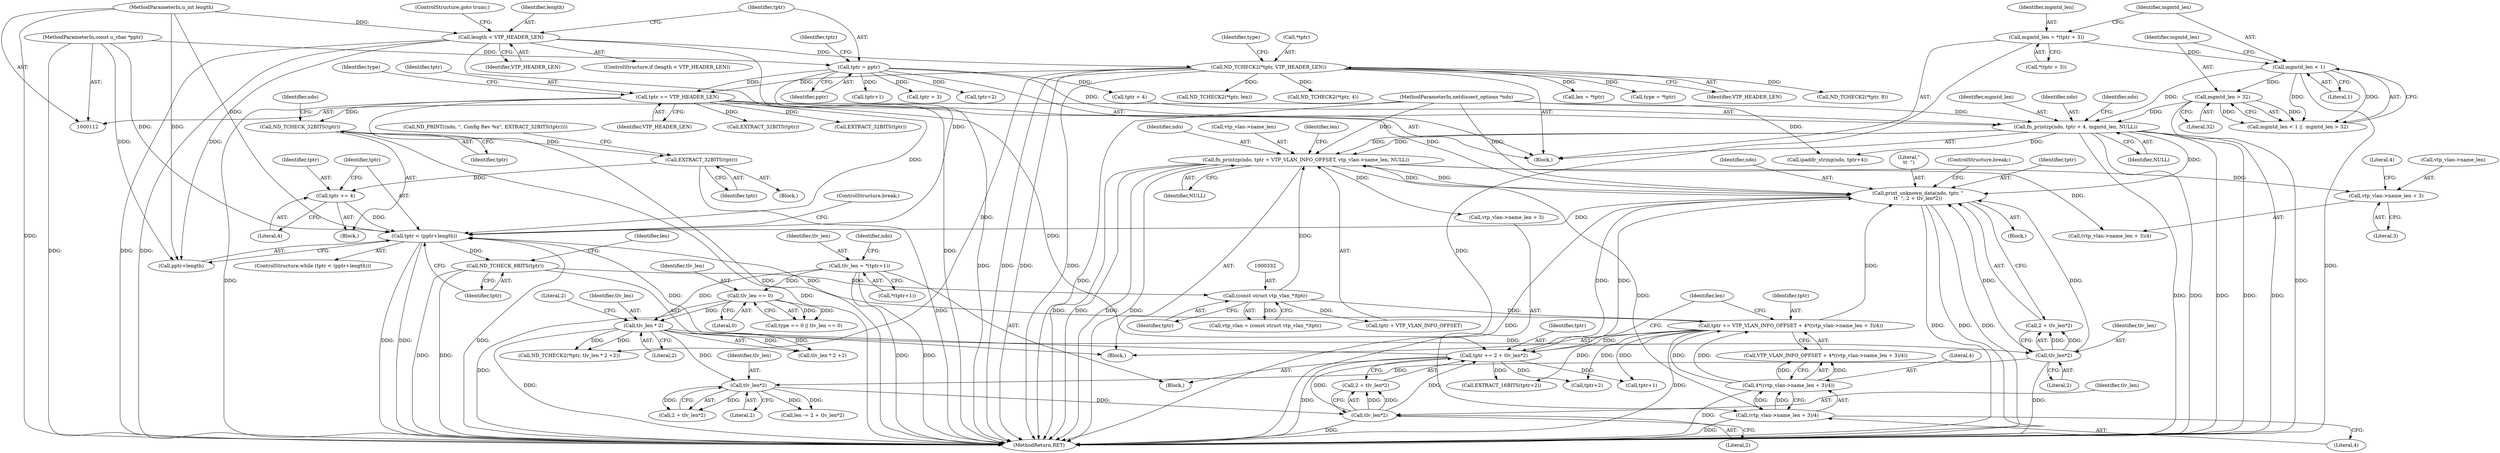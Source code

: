 digraph "0_tcpdump_ae83295915d08a854de27a88efac5dd7353e6d3f@pointer" {
"1000389" [label="(Call,vtp_vlan->name_len + 3)"];
"1000373" [label="(Call,fn_printzp(ndo, tptr + VTP_VLAN_INFO_OFFSET, vtp_vlan->name_len, NULL))"];
"1000533" [label="(Call,print_unknown_data(ndo, tptr, \"\n\t\t  \", 2 + tlv_len*2))"];
"1000192" [label="(Call,fn_printzp(ndo, tptr + 4, mgmtd_len, NULL))"];
"1000113" [label="(MethodParameterIn,netdissect_options *ndo)"];
"1000129" [label="(Call,tptr = pptr)"];
"1000114" [label="(MethodParameterIn,const u_char *pptr)"];
"1000181" [label="(Call,mgmtd_len > 32)"];
"1000178" [label="(Call,mgmtd_len < 1)"];
"1000170" [label="(Call,mgmtd_len = *(tptr + 3))"];
"1000213" [label="(Call,tptr += VTP_HEADER_LEN)"];
"1000132" [label="(Call,ND_TCHECK2(*tptr, VTP_HEADER_LEN))"];
"1000125" [label="(Call,length < VTP_HEADER_LEN)"];
"1000115" [label="(MethodParameterIn,u_int length)"];
"1000395" [label="(Call,tptr += VTP_VLAN_INFO_OFFSET + 4*((vtp_vlan->name_len + 3)/4))"];
"1000399" [label="(Call,4*((vtp_vlan->name_len + 3)/4))"];
"1000401" [label="(Call,(vtp_vlan->name_len + 3)/4)"];
"1000331" [label="(Call,(const struct vtp_vlan_*)tptr)"];
"1000314" [label="(Call,ND_TCHECK_8BITS(tptr))"];
"1000308" [label="(Call,tptr < (pptr+length))"];
"1000304" [label="(Call,tptr += 4)"];
"1000302" [label="(Call,EXTRACT_32BITS(tptr))"];
"1000295" [label="(Call,ND_TCHECK_32BITS(tptr))"];
"1000550" [label="(Call,tptr += 2 + tlv_len*2)"];
"1000554" [label="(Call,tlv_len*2)"];
"1000547" [label="(Call,tlv_len*2)"];
"1000539" [label="(Call,tlv_len*2)"];
"1000448" [label="(Call,tlv_len * 2)"];
"1000439" [label="(Call,tlv_len == 0)"];
"1000417" [label="(Call,tlv_len = *(tptr+1))"];
"1000305" [label="(Identifier,tptr)"];
"1000177" [label="(Call,mgmtd_len < 1 ||  mgmtd_len > 32)"];
"1000448" [label="(Call,tlv_len * 2)"];
"1000316" [label="(Call,len = *tptr)"];
"1000215" [label="(Identifier,VTP_HEADER_LEN)"];
"1000333" [label="(Identifier,tptr)"];
"1000230" [label="(Call,EXTRACT_32BITS(tptr))"];
"1000114" [label="(MethodParameterIn,const u_char *pptr)"];
"1000295" [label="(Call,ND_TCHECK_32BITS(tptr))"];
"1000308" [label="(Call,tptr < (pptr+length))"];
"1000375" [label="(Call,tptr + VTP_VLAN_INFO_OFFSET)"];
"1000534" [label="(Identifier,ndo)"];
"1000116" [label="(Block,)"];
"1000454" [label="(Call,EXTRACT_16BITS(tptr+2))"];
"1000400" [label="(Literal,4)"];
"1000556" [label="(Literal,2)"];
"1000171" [label="(Identifier,mgmtd_len)"];
"1000541" [label="(Literal,2)"];
"1000395" [label="(Call,tptr += VTP_VLAN_INFO_OFFSET + 4*((vtp_vlan->name_len + 3)/4))"];
"1000131" [label="(Identifier,pptr)"];
"1000217" [label="(Identifier,type)"];
"1000460" [label="(Block,)"];
"1000402" [label="(Call,vtp_vlan->name_len + 3)"];
"1000172" [label="(Call,*(tptr + 3))"];
"1000304" [label="(Call,tptr += 4)"];
"1000232" [label="(Call,ipaddr_string(ndo, tptr+4))"];
"1000193" [label="(Identifier,ndo)"];
"1000552" [label="(Call,2 + tlv_len*2)"];
"1000536" [label="(Literal,\"\n\t\t  \")"];
"1000180" [label="(Literal,1)"];
"1000549" [label="(Literal,2)"];
"1000378" [label="(Call,vtp_vlan->name_len)"];
"1000543" [label="(Call,len -= 2 + tlv_len*2)"];
"1000455" [label="(Call,tptr+2)"];
"1000413" [label="(Call,type = *tptr)"];
"1000389" [label="(Call,vtp_vlan->name_len + 3)"];
"1000396" [label="(Identifier,tptr)"];
"1000420" [label="(Call,tptr+1)"];
"1000383" [label="(Identifier,len)"];
"1000113" [label="(MethodParameterIn,netdissect_options *ndo)"];
"1000329" [label="(Call,vtp_vlan = (const struct vtp_vlan_*)tptr)"];
"1000135" [label="(Identifier,VTP_HEADER_LEN)"];
"1000542" [label="(ControlStructure,break;)"];
"1000540" [label="(Identifier,tlv_len)"];
"1000183" [label="(Literal,32)"];
"1000303" [label="(Identifier,tptr)"];
"1000299" [label="(Identifier,ndo)"];
"1000192" [label="(Call,fn_printzp(ndo, tptr + 4, mgmtd_len, NULL))"];
"1000314" [label="(Call,ND_TCHECK_8BITS(tptr))"];
"1000390" [label="(Call,vtp_vlan->name_len)"];
"1000388" [label="(Call,(vtp_vlan->name_len + 3)/4)"];
"1000548" [label="(Identifier,tlv_len)"];
"1000317" [label="(Identifier,len)"];
"1000139" [label="(Call,tptr+1)"];
"1000310" [label="(Call,pptr+length)"];
"1000315" [label="(Identifier,tptr)"];
"1000173" [label="(Call,tptr + 3)"];
"1000115" [label="(MethodParameterIn,u_int length)"];
"1000554" [label="(Call,tlv_len*2)"];
"1000296" [label="(Identifier,tptr)"];
"1000451" [label="(Literal,2)"];
"1000425" [label="(Identifier,ndo)"];
"1000393" [label="(Literal,3)"];
"1000128" [label="(ControlStructure,goto trunc;)"];
"1000182" [label="(Identifier,mgmtd_len)"];
"1000381" [label="(Identifier,NULL)"];
"1000214" [label="(Identifier,tptr)"];
"1000557" [label="(ControlStructure,break;)"];
"1000309" [label="(Identifier,tptr)"];
"1000194" [label="(Call,tptr + 4)"];
"1000130" [label="(Identifier,tptr)"];
"1000129" [label="(Call,tptr = pptr)"];
"1000407" [label="(Literal,4)"];
"1000551" [label="(Identifier,tptr)"];
"1000535" [label="(Identifier,tptr)"];
"1000397" [label="(Call,VTP_VLAN_INFO_OFFSET + 4*((vtp_vlan->name_len + 3)/4))"];
"1000539" [label="(Call,tlv_len*2)"];
"1000220" [label="(Call,ND_TCHECK2(*tptr, 8))"];
"1000419" [label="(Call,*(tptr+1))"];
"1000302" [label="(Call,EXTRACT_32BITS(tptr))"];
"1000297" [label="(Call,ND_PRINT((ndo, \", Config Rev %x\", EXTRACT_32BITS(tptr))))"];
"1000533" [label="(Call,print_unknown_data(ndo, tptr, \"\n\t\t  \", 2 + tlv_len*2))"];
"1000568" [label="(Call,EXTRACT_32BITS(tptr))"];
"1000545" [label="(Call,2 + tlv_len*2)"];
"1000439" [label="(Call,tlv_len == 0)"];
"1000210" [label="(Call,tptr+2)"];
"1000401" [label="(Call,(vtp_vlan->name_len + 3)/4)"];
"1000325" [label="(Call,ND_TCHECK2(*tptr, len))"];
"1000218" [label="(Block,)"];
"1000537" [label="(Call,2 + tlv_len*2)"];
"1000181" [label="(Call,mgmtd_len > 32)"];
"1000178" [label="(Call,mgmtd_len < 1)"];
"1000410" [label="(Identifier,len)"];
"1000394" [label="(Literal,4)"];
"1000373" [label="(Call,fn_printzp(ndo, tptr + VTP_VLAN_INFO_OFFSET, vtp_vlan->name_len, NULL))"];
"1000133" [label="(Call,*tptr)"];
"1000132" [label="(Call,ND_TCHECK2(*tptr, VTP_HEADER_LEN))"];
"1000447" [label="(Call,tlv_len * 2 +2)"];
"1000440" [label="(Identifier,tlv_len)"];
"1000559" [label="(Call,ND_TCHECK2(*tptr, 4))"];
"1000550" [label="(Call,tptr += 2 + tlv_len*2)"];
"1000444" [label="(Call,ND_TCHECK2(*tptr, tlv_len * 2 +2))"];
"1000449" [label="(Identifier,tlv_len)"];
"1000581" [label="(MethodReturn,RET)"];
"1000213" [label="(Call,tptr += VTP_HEADER_LEN)"];
"1000137" [label="(Identifier,type)"];
"1000127" [label="(Identifier,VTP_HEADER_LEN)"];
"1000313" [label="(Block,)"];
"1000399" [label="(Call,4*((vtp_vlan->name_len + 3)/4))"];
"1000179" [label="(Identifier,mgmtd_len)"];
"1000441" [label="(Literal,0)"];
"1000201" [label="(Identifier,ndo)"];
"1000126" [label="(Identifier,length)"];
"1000300" [label="(Block,)"];
"1000374" [label="(Identifier,ndo)"];
"1000170" [label="(Call,mgmtd_len = *(tptr + 3))"];
"1000125" [label="(Call,length < VTP_HEADER_LEN)"];
"1000555" [label="(Identifier,tlv_len)"];
"1000435" [label="(Call,type == 0 || tlv_len == 0)"];
"1000331" [label="(Call,(const struct vtp_vlan_*)tptr)"];
"1000306" [label="(Literal,4)"];
"1000307" [label="(ControlStructure,while (tptr < (pptr+length)))"];
"1000197" [label="(Identifier,mgmtd_len)"];
"1000124" [label="(ControlStructure,if (length < VTP_HEADER_LEN))"];
"1000198" [label="(Identifier,NULL)"];
"1000417" [label="(Call,tlv_len = *(tptr+1))"];
"1000547" [label="(Call,tlv_len*2)"];
"1000450" [label="(Literal,2)"];
"1000418" [label="(Identifier,tlv_len)"];
"1000412" [label="(Block,)"];
"1000134" [label="(Identifier,tptr)"];
"1000389" -> "1000388"  [label="AST: "];
"1000389" -> "1000393"  [label="CFG: "];
"1000390" -> "1000389"  [label="AST: "];
"1000393" -> "1000389"  [label="AST: "];
"1000394" -> "1000389"  [label="CFG: "];
"1000373" -> "1000389"  [label="DDG: "];
"1000373" -> "1000313"  [label="AST: "];
"1000373" -> "1000381"  [label="CFG: "];
"1000374" -> "1000373"  [label="AST: "];
"1000375" -> "1000373"  [label="AST: "];
"1000378" -> "1000373"  [label="AST: "];
"1000381" -> "1000373"  [label="AST: "];
"1000383" -> "1000373"  [label="CFG: "];
"1000373" -> "1000581"  [label="DDG: "];
"1000373" -> "1000581"  [label="DDG: "];
"1000373" -> "1000581"  [label="DDG: "];
"1000373" -> "1000581"  [label="DDG: "];
"1000533" -> "1000373"  [label="DDG: "];
"1000192" -> "1000373"  [label="DDG: "];
"1000192" -> "1000373"  [label="DDG: "];
"1000113" -> "1000373"  [label="DDG: "];
"1000331" -> "1000373"  [label="DDG: "];
"1000373" -> "1000388"  [label="DDG: "];
"1000373" -> "1000401"  [label="DDG: "];
"1000373" -> "1000402"  [label="DDG: "];
"1000373" -> "1000533"  [label="DDG: "];
"1000533" -> "1000460"  [label="AST: "];
"1000533" -> "1000537"  [label="CFG: "];
"1000534" -> "1000533"  [label="AST: "];
"1000535" -> "1000533"  [label="AST: "];
"1000536" -> "1000533"  [label="AST: "];
"1000537" -> "1000533"  [label="AST: "];
"1000542" -> "1000533"  [label="CFG: "];
"1000533" -> "1000581"  [label="DDG: "];
"1000533" -> "1000581"  [label="DDG: "];
"1000533" -> "1000581"  [label="DDG: "];
"1000533" -> "1000581"  [label="DDG: "];
"1000533" -> "1000308"  [label="DDG: "];
"1000192" -> "1000533"  [label="DDG: "];
"1000113" -> "1000533"  [label="DDG: "];
"1000213" -> "1000533"  [label="DDG: "];
"1000395" -> "1000533"  [label="DDG: "];
"1000550" -> "1000533"  [label="DDG: "];
"1000539" -> "1000533"  [label="DDG: "];
"1000539" -> "1000533"  [label="DDG: "];
"1000533" -> "1000550"  [label="DDG: "];
"1000192" -> "1000116"  [label="AST: "];
"1000192" -> "1000198"  [label="CFG: "];
"1000193" -> "1000192"  [label="AST: "];
"1000194" -> "1000192"  [label="AST: "];
"1000197" -> "1000192"  [label="AST: "];
"1000198" -> "1000192"  [label="AST: "];
"1000201" -> "1000192"  [label="CFG: "];
"1000192" -> "1000581"  [label="DDG: "];
"1000192" -> "1000581"  [label="DDG: "];
"1000192" -> "1000581"  [label="DDG: "];
"1000192" -> "1000581"  [label="DDG: "];
"1000192" -> "1000581"  [label="DDG: "];
"1000113" -> "1000192"  [label="DDG: "];
"1000129" -> "1000192"  [label="DDG: "];
"1000181" -> "1000192"  [label="DDG: "];
"1000178" -> "1000192"  [label="DDG: "];
"1000192" -> "1000232"  [label="DDG: "];
"1000113" -> "1000112"  [label="AST: "];
"1000113" -> "1000581"  [label="DDG: "];
"1000113" -> "1000232"  [label="DDG: "];
"1000129" -> "1000116"  [label="AST: "];
"1000129" -> "1000131"  [label="CFG: "];
"1000130" -> "1000129"  [label="AST: "];
"1000131" -> "1000129"  [label="AST: "];
"1000134" -> "1000129"  [label="CFG: "];
"1000129" -> "1000581"  [label="DDG: "];
"1000114" -> "1000129"  [label="DDG: "];
"1000129" -> "1000139"  [label="DDG: "];
"1000129" -> "1000173"  [label="DDG: "];
"1000129" -> "1000194"  [label="DDG: "];
"1000129" -> "1000210"  [label="DDG: "];
"1000129" -> "1000213"  [label="DDG: "];
"1000114" -> "1000112"  [label="AST: "];
"1000114" -> "1000581"  [label="DDG: "];
"1000114" -> "1000308"  [label="DDG: "];
"1000114" -> "1000310"  [label="DDG: "];
"1000181" -> "1000177"  [label="AST: "];
"1000181" -> "1000183"  [label="CFG: "];
"1000182" -> "1000181"  [label="AST: "];
"1000183" -> "1000181"  [label="AST: "];
"1000177" -> "1000181"  [label="CFG: "];
"1000181" -> "1000581"  [label="DDG: "];
"1000181" -> "1000177"  [label="DDG: "];
"1000181" -> "1000177"  [label="DDG: "];
"1000178" -> "1000181"  [label="DDG: "];
"1000178" -> "1000177"  [label="AST: "];
"1000178" -> "1000180"  [label="CFG: "];
"1000179" -> "1000178"  [label="AST: "];
"1000180" -> "1000178"  [label="AST: "];
"1000182" -> "1000178"  [label="CFG: "];
"1000177" -> "1000178"  [label="CFG: "];
"1000178" -> "1000581"  [label="DDG: "];
"1000178" -> "1000177"  [label="DDG: "];
"1000178" -> "1000177"  [label="DDG: "];
"1000170" -> "1000178"  [label="DDG: "];
"1000170" -> "1000116"  [label="AST: "];
"1000170" -> "1000172"  [label="CFG: "];
"1000171" -> "1000170"  [label="AST: "];
"1000172" -> "1000170"  [label="AST: "];
"1000179" -> "1000170"  [label="CFG: "];
"1000170" -> "1000581"  [label="DDG: "];
"1000213" -> "1000116"  [label="AST: "];
"1000213" -> "1000215"  [label="CFG: "];
"1000214" -> "1000213"  [label="AST: "];
"1000215" -> "1000213"  [label="AST: "];
"1000217" -> "1000213"  [label="CFG: "];
"1000213" -> "1000581"  [label="DDG: "];
"1000213" -> "1000581"  [label="DDG: "];
"1000132" -> "1000213"  [label="DDG: "];
"1000213" -> "1000230"  [label="DDG: "];
"1000213" -> "1000295"  [label="DDG: "];
"1000213" -> "1000308"  [label="DDG: "];
"1000213" -> "1000550"  [label="DDG: "];
"1000213" -> "1000568"  [label="DDG: "];
"1000132" -> "1000116"  [label="AST: "];
"1000132" -> "1000135"  [label="CFG: "];
"1000133" -> "1000132"  [label="AST: "];
"1000135" -> "1000132"  [label="AST: "];
"1000137" -> "1000132"  [label="CFG: "];
"1000132" -> "1000581"  [label="DDG: "];
"1000132" -> "1000581"  [label="DDG: "];
"1000132" -> "1000581"  [label="DDG: "];
"1000125" -> "1000132"  [label="DDG: "];
"1000132" -> "1000220"  [label="DDG: "];
"1000132" -> "1000316"  [label="DDG: "];
"1000132" -> "1000325"  [label="DDG: "];
"1000132" -> "1000413"  [label="DDG: "];
"1000132" -> "1000444"  [label="DDG: "];
"1000132" -> "1000559"  [label="DDG: "];
"1000125" -> "1000124"  [label="AST: "];
"1000125" -> "1000127"  [label="CFG: "];
"1000126" -> "1000125"  [label="AST: "];
"1000127" -> "1000125"  [label="AST: "];
"1000128" -> "1000125"  [label="CFG: "];
"1000130" -> "1000125"  [label="CFG: "];
"1000125" -> "1000581"  [label="DDG: "];
"1000125" -> "1000581"  [label="DDG: "];
"1000125" -> "1000581"  [label="DDG: "];
"1000115" -> "1000125"  [label="DDG: "];
"1000125" -> "1000308"  [label="DDG: "];
"1000125" -> "1000310"  [label="DDG: "];
"1000115" -> "1000112"  [label="AST: "];
"1000115" -> "1000581"  [label="DDG: "];
"1000115" -> "1000308"  [label="DDG: "];
"1000115" -> "1000310"  [label="DDG: "];
"1000395" -> "1000313"  [label="AST: "];
"1000395" -> "1000397"  [label="CFG: "];
"1000396" -> "1000395"  [label="AST: "];
"1000397" -> "1000395"  [label="AST: "];
"1000410" -> "1000395"  [label="CFG: "];
"1000395" -> "1000581"  [label="DDG: "];
"1000395" -> "1000308"  [label="DDG: "];
"1000399" -> "1000395"  [label="DDG: "];
"1000399" -> "1000395"  [label="DDG: "];
"1000331" -> "1000395"  [label="DDG: "];
"1000395" -> "1000420"  [label="DDG: "];
"1000395" -> "1000454"  [label="DDG: "];
"1000395" -> "1000455"  [label="DDG: "];
"1000395" -> "1000550"  [label="DDG: "];
"1000399" -> "1000397"  [label="AST: "];
"1000399" -> "1000401"  [label="CFG: "];
"1000400" -> "1000399"  [label="AST: "];
"1000401" -> "1000399"  [label="AST: "];
"1000397" -> "1000399"  [label="CFG: "];
"1000399" -> "1000581"  [label="DDG: "];
"1000399" -> "1000397"  [label="DDG: "];
"1000399" -> "1000397"  [label="DDG: "];
"1000401" -> "1000399"  [label="DDG: "];
"1000401" -> "1000399"  [label="DDG: "];
"1000401" -> "1000407"  [label="CFG: "];
"1000402" -> "1000401"  [label="AST: "];
"1000407" -> "1000401"  [label="AST: "];
"1000401" -> "1000581"  [label="DDG: "];
"1000331" -> "1000329"  [label="AST: "];
"1000331" -> "1000333"  [label="CFG: "];
"1000332" -> "1000331"  [label="AST: "];
"1000333" -> "1000331"  [label="AST: "];
"1000329" -> "1000331"  [label="CFG: "];
"1000331" -> "1000329"  [label="DDG: "];
"1000314" -> "1000331"  [label="DDG: "];
"1000331" -> "1000375"  [label="DDG: "];
"1000314" -> "1000313"  [label="AST: "];
"1000314" -> "1000315"  [label="CFG: "];
"1000315" -> "1000314"  [label="AST: "];
"1000317" -> "1000314"  [label="CFG: "];
"1000314" -> "1000581"  [label="DDG: "];
"1000314" -> "1000581"  [label="DDG: "];
"1000308" -> "1000314"  [label="DDG: "];
"1000308" -> "1000307"  [label="AST: "];
"1000308" -> "1000310"  [label="CFG: "];
"1000309" -> "1000308"  [label="AST: "];
"1000310" -> "1000308"  [label="AST: "];
"1000315" -> "1000308"  [label="CFG: "];
"1000557" -> "1000308"  [label="CFG: "];
"1000308" -> "1000581"  [label="DDG: "];
"1000308" -> "1000581"  [label="DDG: "];
"1000308" -> "1000581"  [label="DDG: "];
"1000304" -> "1000308"  [label="DDG: "];
"1000550" -> "1000308"  [label="DDG: "];
"1000304" -> "1000218"  [label="AST: "];
"1000304" -> "1000306"  [label="CFG: "];
"1000305" -> "1000304"  [label="AST: "];
"1000306" -> "1000304"  [label="AST: "];
"1000309" -> "1000304"  [label="CFG: "];
"1000302" -> "1000304"  [label="DDG: "];
"1000302" -> "1000300"  [label="AST: "];
"1000302" -> "1000303"  [label="CFG: "];
"1000303" -> "1000302"  [label="AST: "];
"1000297" -> "1000302"  [label="CFG: "];
"1000302" -> "1000581"  [label="DDG: "];
"1000295" -> "1000302"  [label="DDG: "];
"1000295" -> "1000218"  [label="AST: "];
"1000295" -> "1000296"  [label="CFG: "];
"1000296" -> "1000295"  [label="AST: "];
"1000299" -> "1000295"  [label="CFG: "];
"1000295" -> "1000581"  [label="DDG: "];
"1000550" -> "1000412"  [label="AST: "];
"1000550" -> "1000552"  [label="CFG: "];
"1000551" -> "1000550"  [label="AST: "];
"1000552" -> "1000550"  [label="AST: "];
"1000410" -> "1000550"  [label="CFG: "];
"1000550" -> "1000581"  [label="DDG: "];
"1000550" -> "1000420"  [label="DDG: "];
"1000550" -> "1000454"  [label="DDG: "];
"1000550" -> "1000455"  [label="DDG: "];
"1000554" -> "1000550"  [label="DDG: "];
"1000554" -> "1000550"  [label="DDG: "];
"1000554" -> "1000552"  [label="AST: "];
"1000554" -> "1000556"  [label="CFG: "];
"1000555" -> "1000554"  [label="AST: "];
"1000556" -> "1000554"  [label="AST: "];
"1000552" -> "1000554"  [label="CFG: "];
"1000554" -> "1000581"  [label="DDG: "];
"1000554" -> "1000552"  [label="DDG: "];
"1000554" -> "1000552"  [label="DDG: "];
"1000547" -> "1000554"  [label="DDG: "];
"1000547" -> "1000545"  [label="AST: "];
"1000547" -> "1000549"  [label="CFG: "];
"1000548" -> "1000547"  [label="AST: "];
"1000549" -> "1000547"  [label="AST: "];
"1000545" -> "1000547"  [label="CFG: "];
"1000547" -> "1000543"  [label="DDG: "];
"1000547" -> "1000543"  [label="DDG: "];
"1000547" -> "1000545"  [label="DDG: "];
"1000547" -> "1000545"  [label="DDG: "];
"1000539" -> "1000547"  [label="DDG: "];
"1000448" -> "1000547"  [label="DDG: "];
"1000539" -> "1000537"  [label="AST: "];
"1000539" -> "1000541"  [label="CFG: "];
"1000540" -> "1000539"  [label="AST: "];
"1000541" -> "1000539"  [label="AST: "];
"1000537" -> "1000539"  [label="CFG: "];
"1000539" -> "1000581"  [label="DDG: "];
"1000539" -> "1000537"  [label="DDG: "];
"1000539" -> "1000537"  [label="DDG: "];
"1000448" -> "1000539"  [label="DDG: "];
"1000448" -> "1000447"  [label="AST: "];
"1000448" -> "1000450"  [label="CFG: "];
"1000449" -> "1000448"  [label="AST: "];
"1000450" -> "1000448"  [label="AST: "];
"1000451" -> "1000448"  [label="CFG: "];
"1000448" -> "1000581"  [label="DDG: "];
"1000448" -> "1000444"  [label="DDG: "];
"1000448" -> "1000444"  [label="DDG: "];
"1000448" -> "1000447"  [label="DDG: "];
"1000448" -> "1000447"  [label="DDG: "];
"1000439" -> "1000448"  [label="DDG: "];
"1000417" -> "1000448"  [label="DDG: "];
"1000439" -> "1000435"  [label="AST: "];
"1000439" -> "1000441"  [label="CFG: "];
"1000440" -> "1000439"  [label="AST: "];
"1000441" -> "1000439"  [label="AST: "];
"1000435" -> "1000439"  [label="CFG: "];
"1000439" -> "1000581"  [label="DDG: "];
"1000439" -> "1000435"  [label="DDG: "];
"1000439" -> "1000435"  [label="DDG: "];
"1000417" -> "1000439"  [label="DDG: "];
"1000417" -> "1000412"  [label="AST: "];
"1000417" -> "1000419"  [label="CFG: "];
"1000418" -> "1000417"  [label="AST: "];
"1000419" -> "1000417"  [label="AST: "];
"1000425" -> "1000417"  [label="CFG: "];
"1000417" -> "1000581"  [label="DDG: "];
"1000417" -> "1000581"  [label="DDG: "];
}
